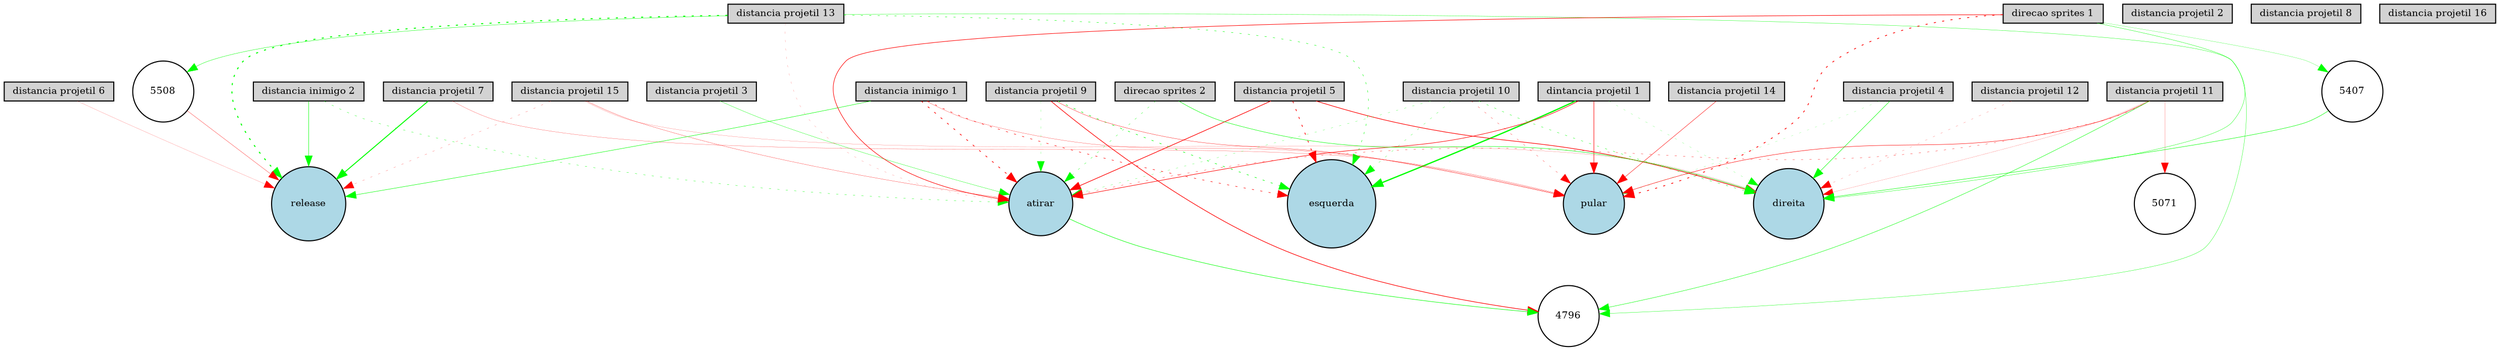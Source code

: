 digraph {
	node [fontsize=9 height=0.2 shape=circle width=0.2]
	"dintancia projetil 1" [fillcolor=lightgray shape=box style=filled]
	"distancia projetil 2" [fillcolor=lightgray shape=box style=filled]
	"distancia projetil 3" [fillcolor=lightgray shape=box style=filled]
	"distancia projetil 4" [fillcolor=lightgray shape=box style=filled]
	"distancia projetil 5" [fillcolor=lightgray shape=box style=filled]
	"distancia projetil 6" [fillcolor=lightgray shape=box style=filled]
	"distancia projetil 7" [fillcolor=lightgray shape=box style=filled]
	"distancia projetil 8" [fillcolor=lightgray shape=box style=filled]
	"distancia projetil 9" [fillcolor=lightgray shape=box style=filled]
	"distancia projetil 10" [fillcolor=lightgray shape=box style=filled]
	"distancia projetil 11" [fillcolor=lightgray shape=box style=filled]
	"distancia projetil 12" [fillcolor=lightgray shape=box style=filled]
	"distancia projetil 13" [fillcolor=lightgray shape=box style=filled]
	"distancia projetil 14" [fillcolor=lightgray shape=box style=filled]
	"distancia projetil 15" [fillcolor=lightgray shape=box style=filled]
	"distancia projetil 16" [fillcolor=lightgray shape=box style=filled]
	"distancia inimigo 1" [fillcolor=lightgray shape=box style=filled]
	"distancia inimigo 2" [fillcolor=lightgray shape=box style=filled]
	"direcao sprites 1" [fillcolor=lightgray shape=box style=filled]
	"direcao sprites 2" [fillcolor=lightgray shape=box style=filled]
	esquerda [fillcolor=lightblue style=filled]
	direita [fillcolor=lightblue style=filled]
	pular [fillcolor=lightblue style=filled]
	atirar [fillcolor=lightblue style=filled]
	release [fillcolor=lightblue style=filled]
	5071 [fillcolor=white style=filled]
	5508 [fillcolor=white style=filled]
	4796 [fillcolor=white style=filled]
	5407 [fillcolor=white style=filled]
	"distancia projetil 10" -> pular [color=red penwidth=0.220100925238 style=dotted]
	"distancia projetil 13" -> 4796 [color=green penwidth=0.270189212668 style=solid]
	"dintancia projetil 1" -> esquerda [color=green penwidth=1.19369172224 style=solid]
	"distancia projetil 7" -> release [color=green penwidth=0.894377765245 style=solid]
	"direcao sprites 1" -> atirar [color=red penwidth=0.510510612993 style=solid]
	"distancia projetil 11" -> direita [color=red penwidth=0.113094819985 style=solid]
	"distancia inimigo 1" -> esquerda [color=red penwidth=0.448311476748 style=dotted]
	"distancia projetil 9" -> pular [color=red penwidth=0.264918128813 style=solid]
	"distancia projetil 4" -> pular [color=green penwidth=0.116438734122 style=dotted]
	"distancia projetil 11" -> 5071 [color=red penwidth=0.157171534519 style=solid]
	"distancia projetil 13" -> atirar [color=red penwidth=0.115878034029 style=dotted]
	"distancia projetil 3" -> atirar [color=green penwidth=0.263100974882 style=solid]
	"distancia inimigo 1" -> release [color=green penwidth=0.392367602465 style=solid]
	"distancia projetil 13" -> 5508 [color=green penwidth=0.312515483159 style=solid]
	"direcao sprites 2" -> atirar [color=green penwidth=0.255408684275 style=dotted]
	5407 -> direita [color=green penwidth=0.39820263397 style=solid]
	"distancia projetil 10" -> atirar [color=green penwidth=0.18162056179 style=dotted]
	"dintancia projetil 1" -> direita [color=green penwidth=0.13740913472 style=dotted]
	"distancia projetil 5" -> direita [color=red penwidth=0.580603704118 style=solid]
	"direcao sprites 1" -> pular [color=red penwidth=0.699026200822 style=dotted]
	"distancia projetil 14" -> pular [color=red penwidth=0.3595689863 style=solid]
	"distancia projetil 9" -> 4796 [color=red penwidth=0.586987754773 style=solid]
	"distancia inimigo 1" -> atirar [color=red penwidth=0.628650454979 style=dotted]
	5508 -> release [color=red penwidth=0.23850758806 style=solid]
	"distancia projetil 12" -> direita [color=red penwidth=0.139714109726 style=dotted]
	"distancia projetil 15" -> direita [color=red penwidth=0.124785385579 style=solid]
	"distancia projetil 6" -> release [color=red penwidth=0.11304226422 style=solid]
	atirar -> 4796 [color=green penwidth=0.451813051445 style=solid]
	"distancia projetil 10" -> esquerda [color=green penwidth=0.203072839608 style=dotted]
	"distancia projetil 15" -> release [color=red penwidth=0.15893679158 style=dotted]
	"distancia projetil 5" -> esquerda [color=red penwidth=0.656630010361 style=dotted]
	"direcao sprites 1" -> direita [color=green penwidth=0.290744607105 style=solid]
	"distancia inimigo 1" -> pular [color=red penwidth=0.185977212316 style=solid]
	"distancia projetil 11" -> 4796 [color=green penwidth=0.367122012987 style=solid]
	"dintancia projetil 1" -> pular [color=red penwidth=0.493128176446 style=solid]
	"distancia projetil 11" -> atirar [color=red penwidth=0.260279252047 style=dotted]
	"distancia projetil 9" -> esquerda [color=green penwidth=0.479961565113 style=dotted]
	"distancia inimigo 2" -> atirar [color=green penwidth=0.26982903958 style=dotted]
	"distancia projetil 10" -> direita [color=green penwidth=0.304728381853 style=dotted]
	"direcao sprites 1" -> 5407 [color=green penwidth=0.182011433656 style=solid]
	"distancia projetil 5" -> atirar [color=red penwidth=0.593543283533 style=solid]
	"direcao sprites 2" -> direita [color=green penwidth=0.394511710894 style=solid]
	"dintancia projetil 1" -> atirar [color=red penwidth=0.486356506619 style=solid]
	"distancia inimigo 2" -> release [color=green penwidth=0.402862422733 style=solid]
	"distancia projetil 11" -> pular [color=red penwidth=0.383825207818 style=solid]
	"distancia projetil 9" -> atirar [color=green penwidth=0.15206472567 style=dotted]
	"distancia projetil 15" -> atirar [color=red penwidth=0.204534492444 style=solid]
	"distancia projetil 4" -> direita [color=green penwidth=0.412600575453 style=solid]
	"distancia projetil 13" -> release [color=green penwidth=0.957068272487 style=dotted]
	"distancia projetil 13" -> esquerda [color=green penwidth=0.365869278143 style=dotted]
	"distancia projetil 7" -> pular [color=red penwidth=0.169569292193 style=solid]
}
